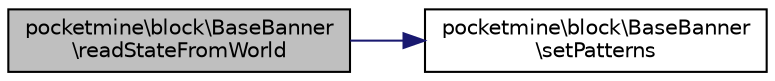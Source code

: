 digraph "pocketmine\block\BaseBanner\readStateFromWorld"
{
 // INTERACTIVE_SVG=YES
 // LATEX_PDF_SIZE
  edge [fontname="Helvetica",fontsize="10",labelfontname="Helvetica",labelfontsize="10"];
  node [fontname="Helvetica",fontsize="10",shape=record];
  rankdir="LR";
  Node1 [label="pocketmine\\block\\BaseBanner\l\\readStateFromWorld",height=0.2,width=0.4,color="black", fillcolor="grey75", style="filled", fontcolor="black",tooltip=" "];
  Node1 -> Node2 [color="midnightblue",fontsize="10",style="solid",fontname="Helvetica"];
  Node2 [label="pocketmine\\block\\BaseBanner\l\\setPatterns",height=0.2,width=0.4,color="black", fillcolor="white", style="filled",URL="$dc/db5/classpocketmine_1_1block_1_1_base_banner.html#a210f41a0a7d20f12b00c27a8402e4a43",tooltip=" "];
}

